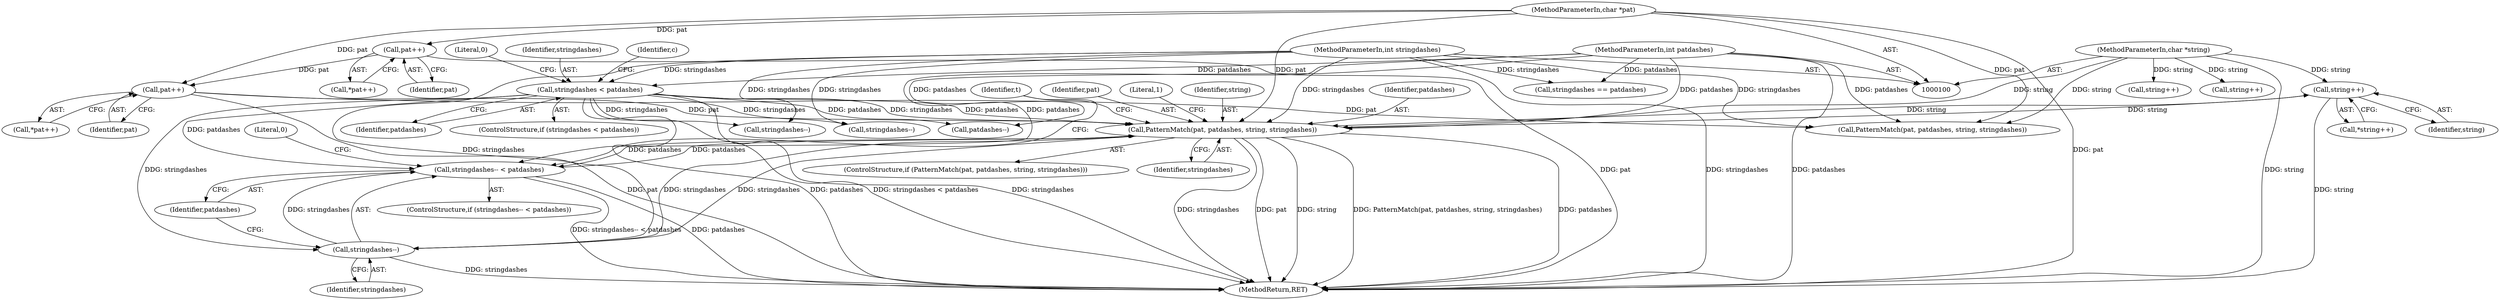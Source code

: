 digraph "0_libxfont_d1e670a4a8704b8708e493ab6155589bcd570608@pointer" {
"1000180" [label="(Call,string++)"];
"1000202" [label="(Call,PatternMatch(pat, patdashes, string, stringdashes))"];
"1000129" [label="(Call,pat++)"];
"1000120" [label="(Call,pat++)"];
"1000101" [label="(MethodParameterIn,char *pat)"];
"1000109" [label="(Call,stringdashes < patdashes)"];
"1000104" [label="(MethodParameterIn,int stringdashes)"];
"1000102" [label="(MethodParameterIn,int patdashes)"];
"1000195" [label="(Call,stringdashes-- < patdashes)"];
"1000196" [label="(Call,stringdashes--)"];
"1000180" [label="(Call,string++)"];
"1000103" [label="(MethodParameterIn,char *string)"];
"1000180" [label="(Call,string++)"];
"1000201" [label="(ControlStructure,if (PatternMatch(pat, patdashes, string, stringdashes)))"];
"1000166" [label="(Call,stringdashes == patdashes)"];
"1000179" [label="(Call,*string++)"];
"1000113" [label="(Literal,0)"];
"1000104" [label="(MethodParameterIn,int stringdashes)"];
"1000206" [label="(Identifier,stringdashes)"];
"1000204" [label="(Identifier,patdashes)"];
"1000178" [label="(Identifier,t)"];
"1000215" [label="(Call,string++)"];
"1000120" [label="(Call,pat++)"];
"1000101" [label="(MethodParameterIn,char *pat)"];
"1000196" [label="(Call,stringdashes--)"];
"1000181" [label="(Identifier,string)"];
"1000111" [label="(Identifier,patdashes)"];
"1000195" [label="(Call,stringdashes-- < patdashes)"];
"1000198" [label="(Identifier,patdashes)"];
"1000200" [label="(Literal,0)"];
"1000103" [label="(MethodParameterIn,char *string)"];
"1000147" [label="(Call,string++)"];
"1000110" [label="(Identifier,stringdashes)"];
"1000203" [label="(Identifier,pat)"];
"1000194" [label="(ControlStructure,if (stringdashes-- < patdashes))"];
"1000208" [label="(Literal,1)"];
"1000118" [label="(Identifier,c)"];
"1000205" [label="(Identifier,string)"];
"1000158" [label="(Call,PatternMatch(pat, patdashes, string, stringdashes))"];
"1000108" [label="(ControlStructure,if (stringdashes < patdashes))"];
"1000197" [label="(Identifier,stringdashes)"];
"1000202" [label="(Call,PatternMatch(pat, patdashes, string, stringdashes))"];
"1000121" [label="(Identifier,pat)"];
"1000119" [label="(Call,*pat++)"];
"1000218" [label="(Call,stringdashes--)"];
"1000129" [label="(Call,pat++)"];
"1000155" [label="(Call,stringdashes--)"];
"1000249" [label="(MethodReturn,RET)"];
"1000138" [label="(Call,patdashes--)"];
"1000109" [label="(Call,stringdashes < patdashes)"];
"1000130" [label="(Identifier,pat)"];
"1000128" [label="(Call,*pat++)"];
"1000102" [label="(MethodParameterIn,int patdashes)"];
"1000180" -> "1000179"  [label="AST: "];
"1000180" -> "1000181"  [label="CFG: "];
"1000181" -> "1000180"  [label="AST: "];
"1000179" -> "1000180"  [label="CFG: "];
"1000180" -> "1000249"  [label="DDG: string"];
"1000202" -> "1000180"  [label="DDG: string"];
"1000103" -> "1000180"  [label="DDG: string"];
"1000180" -> "1000202"  [label="DDG: string"];
"1000202" -> "1000201"  [label="AST: "];
"1000202" -> "1000206"  [label="CFG: "];
"1000203" -> "1000202"  [label="AST: "];
"1000204" -> "1000202"  [label="AST: "];
"1000205" -> "1000202"  [label="AST: "];
"1000206" -> "1000202"  [label="AST: "];
"1000178" -> "1000202"  [label="CFG: "];
"1000208" -> "1000202"  [label="CFG: "];
"1000202" -> "1000249"  [label="DDG: stringdashes"];
"1000202" -> "1000249"  [label="DDG: pat"];
"1000202" -> "1000249"  [label="DDG: string"];
"1000202" -> "1000249"  [label="DDG: PatternMatch(pat, patdashes, string, stringdashes)"];
"1000202" -> "1000249"  [label="DDG: patdashes"];
"1000202" -> "1000196"  [label="DDG: stringdashes"];
"1000202" -> "1000195"  [label="DDG: patdashes"];
"1000129" -> "1000202"  [label="DDG: pat"];
"1000101" -> "1000202"  [label="DDG: pat"];
"1000109" -> "1000202"  [label="DDG: patdashes"];
"1000109" -> "1000202"  [label="DDG: stringdashes"];
"1000195" -> "1000202"  [label="DDG: patdashes"];
"1000102" -> "1000202"  [label="DDG: patdashes"];
"1000103" -> "1000202"  [label="DDG: string"];
"1000196" -> "1000202"  [label="DDG: stringdashes"];
"1000104" -> "1000202"  [label="DDG: stringdashes"];
"1000129" -> "1000128"  [label="AST: "];
"1000129" -> "1000130"  [label="CFG: "];
"1000130" -> "1000129"  [label="AST: "];
"1000128" -> "1000129"  [label="CFG: "];
"1000129" -> "1000249"  [label="DDG: pat"];
"1000120" -> "1000129"  [label="DDG: pat"];
"1000101" -> "1000129"  [label="DDG: pat"];
"1000129" -> "1000158"  [label="DDG: pat"];
"1000120" -> "1000119"  [label="AST: "];
"1000120" -> "1000121"  [label="CFG: "];
"1000121" -> "1000120"  [label="AST: "];
"1000119" -> "1000120"  [label="CFG: "];
"1000120" -> "1000249"  [label="DDG: pat"];
"1000101" -> "1000120"  [label="DDG: pat"];
"1000101" -> "1000100"  [label="AST: "];
"1000101" -> "1000249"  [label="DDG: pat"];
"1000101" -> "1000158"  [label="DDG: pat"];
"1000109" -> "1000108"  [label="AST: "];
"1000109" -> "1000111"  [label="CFG: "];
"1000110" -> "1000109"  [label="AST: "];
"1000111" -> "1000109"  [label="AST: "];
"1000113" -> "1000109"  [label="CFG: "];
"1000118" -> "1000109"  [label="CFG: "];
"1000109" -> "1000249"  [label="DDG: stringdashes"];
"1000109" -> "1000249"  [label="DDG: patdashes"];
"1000109" -> "1000249"  [label="DDG: stringdashes < patdashes"];
"1000104" -> "1000109"  [label="DDG: stringdashes"];
"1000102" -> "1000109"  [label="DDG: patdashes"];
"1000109" -> "1000138"  [label="DDG: patdashes"];
"1000109" -> "1000155"  [label="DDG: stringdashes"];
"1000109" -> "1000196"  [label="DDG: stringdashes"];
"1000109" -> "1000195"  [label="DDG: patdashes"];
"1000109" -> "1000218"  [label="DDG: stringdashes"];
"1000104" -> "1000100"  [label="AST: "];
"1000104" -> "1000249"  [label="DDG: stringdashes"];
"1000104" -> "1000155"  [label="DDG: stringdashes"];
"1000104" -> "1000158"  [label="DDG: stringdashes"];
"1000104" -> "1000166"  [label="DDG: stringdashes"];
"1000104" -> "1000196"  [label="DDG: stringdashes"];
"1000104" -> "1000218"  [label="DDG: stringdashes"];
"1000102" -> "1000100"  [label="AST: "];
"1000102" -> "1000249"  [label="DDG: patdashes"];
"1000102" -> "1000138"  [label="DDG: patdashes"];
"1000102" -> "1000158"  [label="DDG: patdashes"];
"1000102" -> "1000166"  [label="DDG: patdashes"];
"1000102" -> "1000195"  [label="DDG: patdashes"];
"1000195" -> "1000194"  [label="AST: "];
"1000195" -> "1000198"  [label="CFG: "];
"1000196" -> "1000195"  [label="AST: "];
"1000198" -> "1000195"  [label="AST: "];
"1000178" -> "1000195"  [label="CFG: "];
"1000200" -> "1000195"  [label="CFG: "];
"1000195" -> "1000249"  [label="DDG: stringdashes-- < patdashes"];
"1000195" -> "1000249"  [label="DDG: patdashes"];
"1000196" -> "1000195"  [label="DDG: stringdashes"];
"1000196" -> "1000197"  [label="CFG: "];
"1000197" -> "1000196"  [label="AST: "];
"1000198" -> "1000196"  [label="CFG: "];
"1000196" -> "1000249"  [label="DDG: stringdashes"];
"1000103" -> "1000100"  [label="AST: "];
"1000103" -> "1000249"  [label="DDG: string"];
"1000103" -> "1000147"  [label="DDG: string"];
"1000103" -> "1000158"  [label="DDG: string"];
"1000103" -> "1000215"  [label="DDG: string"];
}
